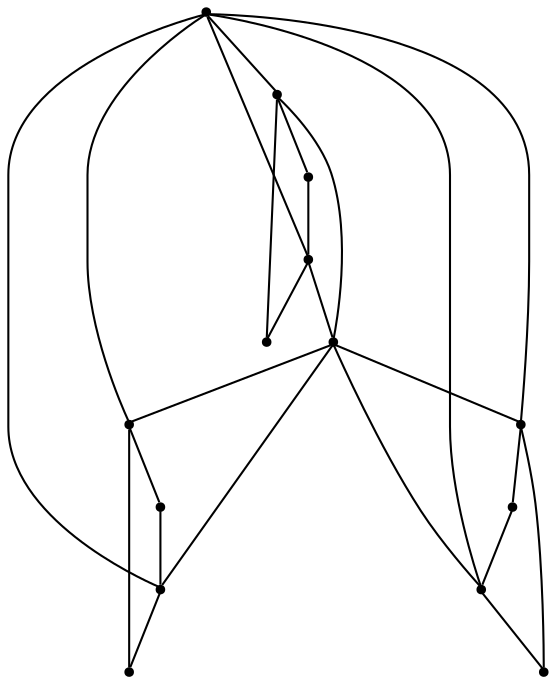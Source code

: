 graph {
  node [shape=point,comment="{\"directed\":false,\"doi\":\"10.1007/978-3-031-49272-3_1\",\"figure\":\"1 (2)\"}"]

  v0 [pos="1625.3432615134975,451.3316720222911"]
  v1 [pos="1460.9410987189522,245.82857796600354"]
  v2 [pos="1460.9410987189522,410.2278118311672"]
  v3 [pos="1460.9410987189522,328.0301621411478"]
  v4 [pos="1502.0403597006823,286.92628605311427"]
  v5 [pos="1502.0403597006823,451.33167202229106"]
  v6 [pos="1502.0403597006823,615.7298566914214"]
  v7 [pos="1460.9410987189522,574.6331898518893"]
  v8 [pos="1419.841837737222,286.92628605311427"]
  v9 [pos="1419.841837737222,451.33167202229106"]
  v10 [pos="1460.9410987189522,492.4283388618233"]
  v11 [pos="1296.5388087475715,451.3316720222911"]
  v12 [pos="1419.841837737222,615.7298566914214"]
  v13 [pos="1460.9410987189522,656.8305931398099"]

  v0 -- v1 [id="-1",pos="1625.3432615134975,451.3316720222911 1625.3422123046053,337.8389686808889 1551.738873172953,245.82956357439843 1460.9410987189522,245.82857796600354"]
  v11 -- v7 [id="-2",pos="1296.5388087475715,451.3316720222911 1296.5398579564635,519.4281588190144 1370.1431970881158,574.6320850166724 1460.9410987189522,574.6331898518893"]
  v11 -- v10 [id="-3",pos="1296.5388087475715,451.3316720222911 1296.5398579564635,474.02979619154013 1370.1431970881158,492.4325038521372 1460.9410987189522,492.4283388618233"]
  v11 -- v13 [id="-4",pos="1296.5388087475715,451.3316720222911 1296.5398579564635,564.8264896526694 1370.1431970881158,656.8316820781172 1460.9410987189522,656.8305931398099"]
  v12 -- v13 [id="-5",pos="1419.841837737222,615.7298566914214 1419.8427597692785,638.4331553047437 1438.245629381558,656.8358629653407 1460.9410987189522,656.8305931398099"]
  v9 -- v10 [id="-6",pos="1419.841837737222,451.33167202229106 1419.842886946114,474.02979619154013 1438.2457565583934,492.4325038521372 1460.9410987189522,492.4283388618233"]
  v8 -- v3 [id="-7",pos="1419.841837737222,286.92628605311427 1419.842886946114,309.62653245979425 1438.2457565583934,328.02504333625814 1460.9410987189522,328.0301621411478"]
  v13 -- v6 [id="-8",pos="1460.9410987189522,656.8305931398099 1483.640383361408,656.8358629653407 1502.039183314955,638.4331553047437 1502.0403597006823,615.7298566914214"]
  v13 -- v0 [id="-9",pos="1460.9410987189522,656.8305931398099 1551.738873172953,656.8316820781172 1625.3422123046053,564.8264896526694 1625.3432615134975,451.3316720222911"]
  v7 -- v12 [id="-10",pos="1460.9410987189522,574.6331898518893 1438.245629381558,574.6321168104917 1419.8427597692785,593.0348244710885 1419.841837737222,615.7298566914214"]
  v7 -- v0 [id="-11",pos="1460.9410987189522,574.6331898518893 1551.738873172953,574.6320850166724 1625.3422123046053,519.4281588190144 1625.3432615134975,451.3316720222911"]
  v10 -- v0 [id="-12",pos="1460.9410987189522,492.4283388618233 1551.738873172953,492.4325038521372 1625.3422123046053,474.02979619154013 1625.3432615134975,451.3316720222911"]
  v2 -- v11 [id="-13",pos="1460.9410987189522,410.2278118311672 1370.1431970881158,410.23292268760196 1296.5398579564635,428.63146535788513 1296.5388087475715,451.3316720222911"]
  v3 -- v11 [id="-14",pos="1460.9410987189522,328.0301621411478 1370.1431970881158,328.0291765327529 1296.5398579564635,383.2331027304109 1296.5388087475715,451.3316720222911"]
  v1 -- v11 [id="-15",pos="1460.9410987189522,245.82857796600354 1370.1431970881158,245.82956357439843 1296.5398579564635,337.8389686808889 1296.5388087475715,451.3316720222911"]
  v10 -- v5 [id="-16",pos="1460.9410987189522,492.4283388618233 1483.6405105382435,492.4325038521372 1502.0393104917903,474.02979619154013 1502.0403597006823,451.33167202229106"]
  v2 -- v9 [id="-17",pos="1460.9410987189522,410.2278118311672 1438.2457565583934,410.23292268760196 1419.842886946114,428.63146535788513 1419.841837737222,451.33167202229106"]
  v3 -- v4 [id="-18",pos="1460.9410987189522,328.0301621411478 1483.6405105382435,328.02504333625814 1502.0393104917903,309.62653245979425 1502.0403597006823,286.92628605311427"]
  v1 -- v8 [id="-19",pos="1460.9410987189522,245.82857796600354 1438.2457565583934,245.8296271620368 1419.842886946114,264.2281380385008 1419.841837737222,286.92628605311427"]
  v6 -- v7 [id="-20",pos="1502.0403597006823,615.7298566914214 1502.039183314955,593.0348244710885 1483.640383361408,574.6321168104917 1460.9410987189522,574.6331898518893"]
  v5 -- v2 [id="-21",pos="1502.0403597006823,451.33167202229106 1502.0393104917903,428.63146535788513 1483.6405105382435,410.23292268760196 1460.9410987189522,410.2278118311672"]
  v4 -- v1 [id="-22",pos="1502.0403597006823,286.92628605311427 1502.0393104917903,264.2281380385008 1483.6405105382435,245.8296271620368 1460.9410987189522,245.82857796600354"]
  v0 -- v3 [id="-23",pos="1625.3432615134975,451.3316720222911 1625.3422123046053,383.2331027304109 1551.738873172953,328.0291765327529 1460.9410987189522,328.0301621411478"]
  v0 -- v2 [id="-24",pos="1625.3432615134975,451.3316720222911 1625.3422123046053,428.63146535788513 1551.738873172953,410.23292268760196 1460.9410987189522,410.2278118311672"]
}